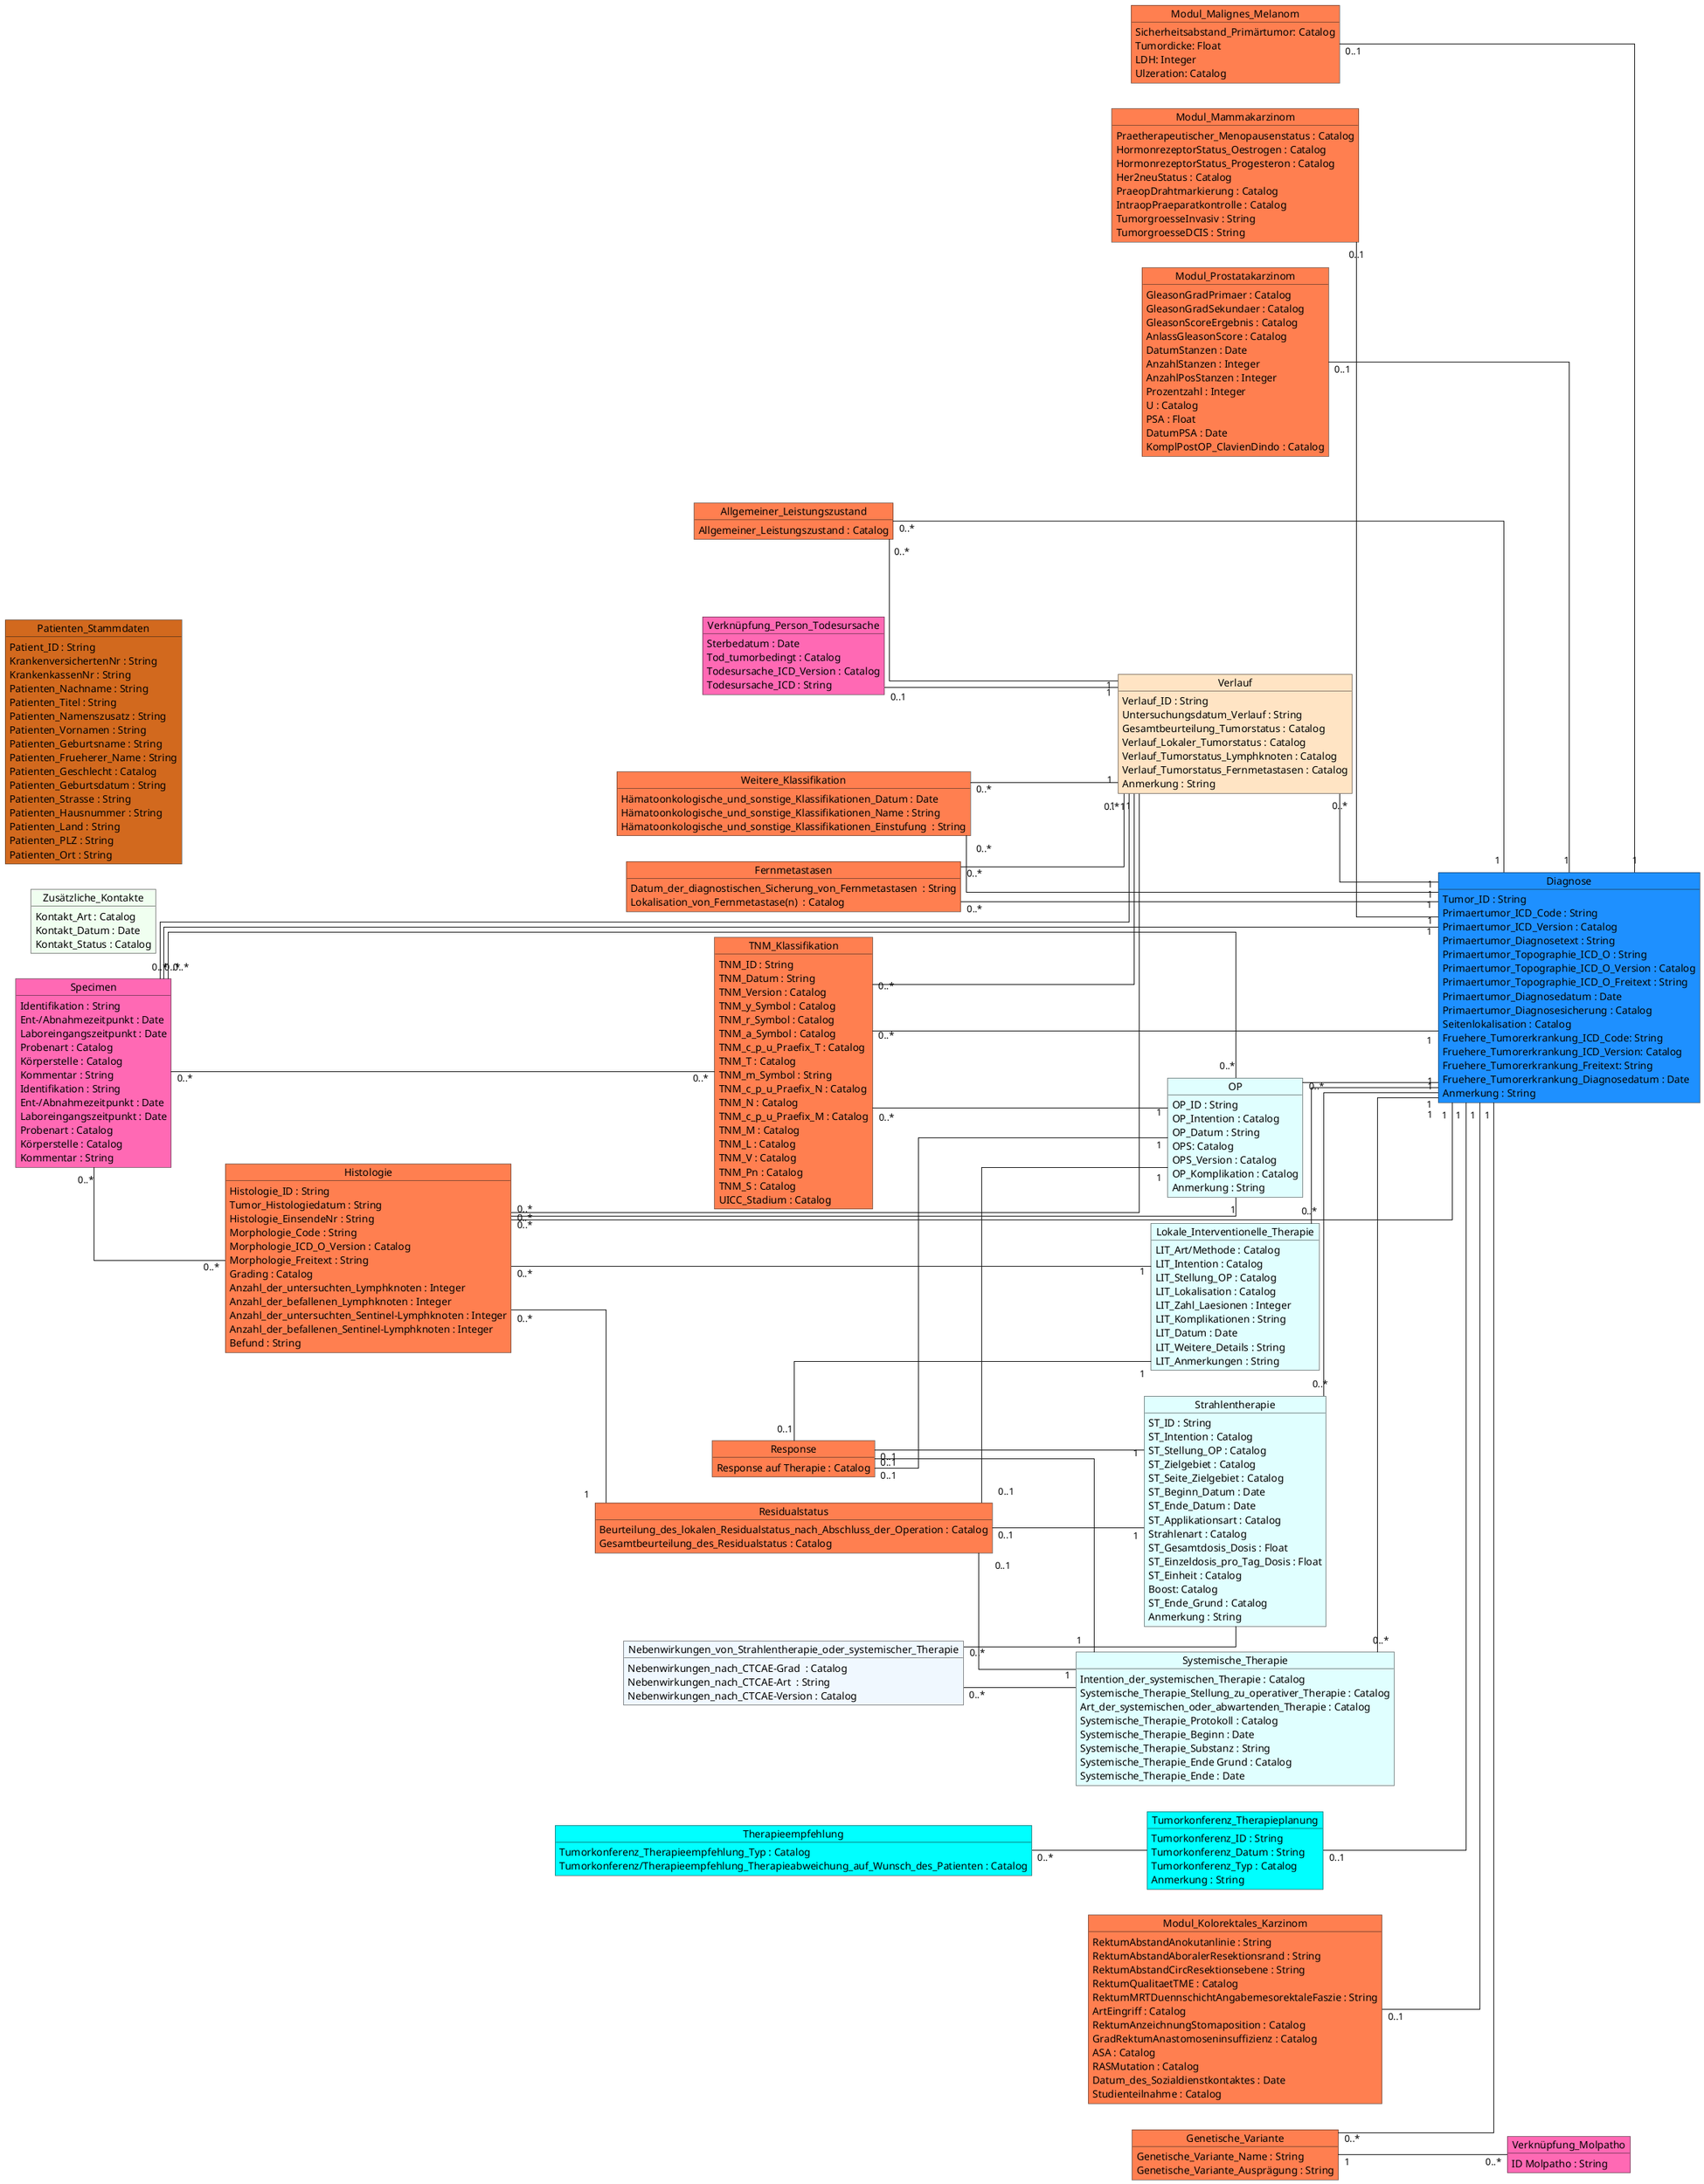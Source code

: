 @startuml

skinparam linetype ortho
left to right direction







object Diagnose #DodgerBlue {
  Tumor_ID : String
  Primaertumor_ICD_Code : String
  Primaertumor_ICD_Version : Catalog
  Primaertumor_Diagnosetext : String
  Primaertumor_Topographie_ICD_O : String
  Primaertumor_Topographie_ICD_O_Version : Catalog
  Primaertumor_Topographie_ICD_O_Freitext : String
  Primaertumor_Diagnosedatum : Date
  Primaertumor_Diagnosesicherung : Catalog
  Seitenlokalisation : Catalog
  Fruehere_Tumorerkrankung_ICD_Code: String
  Fruehere_Tumorerkrankung_ICD_Version: Catalog
  Fruehere_Tumorerkrankung_Freitext: String
  Fruehere_Tumorerkrankung_Diagnosedatum : Date
  Anmerkung : String
}



object Allgemeiner_Leistungszustand #Coral {
  Allgemeiner_Leistungszustand : Catalog

}

object OP #LightCyan {
  OP_ID : String
  OP_Intention : Catalog
  OP_Datum : String
  OPS: Catalog
  OPS_Version : Catalog
  OP_Komplikation : Catalog
  Anmerkung : String

}

object Strahlentherapie #LightCyan {
  ST_ID : String
  ST_Intention : Catalog
  ST_Stellung_OP : Catalog
  ST_Zielgebiet : Catalog
  ST_Seite_Zielgebiet : Catalog
  ST_Beginn_Datum : Date
  ST_Ende_Datum : Date
  ST_Applikationsart : Catalog
  Strahlenart : Catalog
  ST_Gesamtdosis_Dosis : Float
  ST_Einzeldosis_pro_Tag_Dosis : Float
  ST_Einheit : Catalog
  Boost: Catalog
  ST_Ende_Grund : Catalog
  Anmerkung : String
}

object Lokale_Interventionelle_Therapie #LightCyan {
LIT_Art/Methode : Catalog
LIT_Intention : Catalog
LIT_Stellung_OP : Catalog
LIT_Lokalisation : Catalog
LIT_Zahl_Laesionen : Integer
LIT_Komplikationen : String
LIT_Datum : Date
LIT_Weitere_Details : String
LIT_Anmerkungen : String
}


object Nebenwirkungen_von_Strahlentherapie_oder_systemischer_Therapie #AliceBlue {
  Nebenwirkungen_nach_CTCAE-Grad  : Catalog
  Nebenwirkungen_nach_CTCAE-Art  : String
  Nebenwirkungen_nach_CTCAE-Version : Catalog
}

object Systemische_Therapie #LightCyan {
  Intention_der_systemischen_Therapie : Catalog
  Systemische_Therapie_Stellung_zu_operativer_Therapie : Catalog
  Art_der_systemischen_oder_abwartenden_Therapie : Catalog
  Systemische_Therapie_Protokoll : Catalog
  Systemische_Therapie_Beginn : Date
  Systemische_Therapie_Substanz : String
  Systemische_Therapie_Ende Grund : Catalog
  Systemische_Therapie_Ende : Date
}

object Verlauf #Bisque {
  Verlauf_ID : String
  Untersuchungsdatum_Verlauf : String
  Gesamtbeurteilung_Tumorstatus : Catalog
  Verlauf_Lokaler_Tumorstatus : Catalog
  Verlauf_Tumorstatus_Lymphknoten : Catalog
  Verlauf_Tumorstatus_Fernmetastasen : Catalog
  Anmerkung : String
}


object Tumorkonferenz_Therapieplanung #Aqua {
  Tumorkonferenz_ID : String
  Tumorkonferenz_Datum : String
  Tumorkonferenz_Typ : Catalog
  Anmerkung : String
}

object Therapieempfehlung #Aqua {
  Tumorkonferenz_Therapieempfehlung_Typ : Catalog
  Tumorkonferenz/Therapieempfehlung_Therapieabweichung_auf_Wunsch_des_Patienten : Catalog
}


object Verknüpfung_Person_Todesursache #HotPink {
  Sterbedatum : Date
  Tod_tumorbedingt : Catalog
  Todesursache_ICD_Version : Catalog
  Todesursache_ICD : String
}

object Zusätzliche_Kontakte #HoneyDew {
  Kontakt_Art : Catalog
  Kontakt_Datum : Date
  Kontakt_Status : Catalog
}

object Specimen #HotPink {

  Identifikation : String
  Ent-/Abnahmezeitpunkt : Date
  Laboreingangszeitpunkt : Date
  Probenart : Catalog
  Körperstelle : Catalog
  Kommentar : String
  }

  object Verknüpfung_Molpatho #HotPink{
  ID Molpatho : String
  }


object Histologie #Coral {
  Histologie_ID : String
  Tumor_Histologiedatum : String
  Histologie_EinsendeNr : String
  Morphologie_Code : String
  Morphologie_ICD_O_Version : Catalog
  Morphologie_Freitext : String
  Grading : Catalog
  Anzahl_der_untersuchten_Lymphknoten : Integer
  Anzahl_der_befallenen_Lymphknoten : Integer
  Anzahl_der_untersuchten_Sentinel-Lymphknoten : Integer
  Anzahl_der_befallenen_Sentinel-Lymphknoten : Integer
  Befund : String
}


object TNM_Klassifikation #Coral {
  TNM_ID : String
  TNM_Datum : String
  TNM_Version : Catalog
  TNM_y_Symbol : Catalog
  TNM_r_Symbol : Catalog
  TNM_a_Symbol : Catalog
  TNM_c_p_u_Praefix_T : Catalog
  TNM_T : Catalog
  TNM_m_Symbol : String
  TNM_c_p_u_Praefix_N : Catalog
  TNM_N : Catalog
  TNM_c_p_u_Praefix_M : Catalog
  TNM_M : Catalog
  TNM_L : Catalog
  TNM_V : Catalog
  TNM_Pn : Catalog
  TNM_S : Catalog
  UICC_Stadium : Catalog
}


object Weitere_Klassifikation #Coral {
  Hämatoonkologische_und_sonstige_Klassifikationen_Datum : Date
  Hämatoonkologische_und_sonstige_Klassifikationen_Name : String
  Hämatoonkologische_und_sonstige_Klassifikationen_Einstufung  : String
}

object Residualstatus #Coral {
  Beurteilung_des_lokalen_Residualstatus_nach_Abschluss_der_Operation : Catalog
  Gesamtbeurteilung_des_Residualstatus : Catalog
}

object Response #Coral {
  Response auf Therapie : Catalog
}


object Fernmetastasen #Coral {
  Datum_der_diagnostischen_Sicherung_von_Fernmetastasen  : String
  Lokalisation_von_Fernmetastase(n)  : Catalog

}

object Genetische_Variante #Coral {

  Genetische_Variante_Name : String
  Genetische_Variante_Ausprägung : String

}

object Specimen #HotPink {

  Identifikation : String
  Ent-/Abnahmezeitpunkt : Date
  Laboreingangszeitpunkt : Date
  Probenart : Catalog
  Körperstelle : Catalog
  Kommentar : String

}




object Modul_Kolorektales_Karzinom #Coral {
  RektumAbstandAnokutanlinie : String
  RektumAbstandAboralerResektionsrand : String
  RektumAbstandCircResektionsebene : String
  RektumQualitaetTME : Catalog
  RektumMRTDuennschichtAngabemesorektaleFaszie : String
  ArtEingriff : Catalog
  RektumAnzeichnungStomaposition : Catalog
  GradRektumAnastomoseninsuffizienz : Catalog
  ASA : Catalog
  RASMutation : Catalog
  Datum_des_Sozialdienstkontaktes : Date
  Studienteilnahme : Catalog


}


object Modul_Malignes_Melanom #Coral {

  Sicherheitsabstand_Primärtumor: Catalog
  Tumordicke: Float
  LDH: Integer
  Ulzeration: Catalog
}

object Modul_Mammakarzinom #Coral {
  Praetherapeutischer_Menopausenstatus : Catalog
  HormonrezeptorStatus_Oestrogen : Catalog
  HormonrezeptorStatus_Progesteron : Catalog
  Her2neuStatus : Catalog
  PraeopDrahtmarkierung : Catalog
  IntraopPraeparatkontrolle : Catalog
  TumorgroesseInvasiv : String
  TumorgroesseDCIS : String
}

object Modul_Prostatakarzinom #Coral {
  GleasonGradPrimaer : Catalog
  GleasonGradSekundaer : Catalog
  GleasonScoreErgebnis : Catalog
  AnlassGleasonScore : Catalog
  DatumStanzen : Date
  AnzahlStanzen : Integer
  AnzahlPosStanzen : Integer
  Prozentzahl : Integer
  U : Catalog
  PSA : Float
  DatumPSA : Date
  KomplPostOP_ClavienDindo : Catalog

}


object Patienten_Stammdaten #Chocolate {
  Patient_ID : String
  KrankenversichertenNr : String
  KrankenkassenNr : String
  Patienten_Nachname : String
  Patienten_Titel : String
  Patienten_Namenszusatz : String
  Patienten_Vornamen : String
  Patienten_Geburtsname : String
  Patienten_Frueherer_Name : String
  Patienten_Geschlecht : Catalog
  Patienten_Geburtsdatum : String
  Patienten_Strasse : String
  Patienten_Hausnummer : String
  Patienten_Land : String
  Patienten_PLZ : String
  Patienten_Ort : String

}

Therapieempfehlung "0..*" -- Tumorkonferenz_Therapieplanung
Nebenwirkungen_von_Strahlentherapie_oder_systemischer_Therapie  "0..*" -- Strahlentherapie
Nebenwirkungen_von_Strahlentherapie_oder_systemischer_Therapie  "0..*" -- Systemische_Therapie
Verlauf "0..*" -- "1" Diagnose
Allgemeiner_Leistungszustand "0..*" -- "1" Diagnose
Allgemeiner_Leistungszustand "0..*" -- "1" Verlauf
Specimen "0..*" -- "0..*" Verlauf
Specimen "0..*" -- "1" Diagnose
Specimen "0..*" -- "0..*" OP
Specimen "0..*" -- "0..*" Histologie
Specimen "0..*" -- "0..*" TNM_Klassifikation
Strahlentherapie "0..*" -- "1" Diagnose
Systemische_Therapie "0..*" -- "1" Diagnose
Histologie "0..*" -- "1" Diagnose
Histologie "0..*" -- "1" Residualstatus
TNM_Klassifikation "0..*" -- "1" Diagnose
TNM_Klassifikation "0..*" -- "1" OP
OP "0..*" -- "1" Diagnose
TNM_Klassifikation "0..*" -- "1" Verlauf
Histologie "0..*" -- "1" OP
Histologie "0..*" -- "1" Lokale_Interventionelle_Therapie
Histologie "0..*" -- "1" Verlauf
Weitere_Klassifikation "0..*" -- "1" Diagnose
Weitere_Klassifikation "0..*" -- "1" Verlauf
Fernmetastasen "0..*" -- "1" Diagnose
Fernmetastasen "0..*" -- "1" Verlauf
Verknüpfung_Person_Todesursache "0..1" -- "1" Verlauf
Residualstatus "0..1" -- "1" OP
Residualstatus "0..1" -- "1" Strahlentherapie
Residualstatus "0..1" -- "1" Systemische_Therapie
Response "0..1" -- "1" Strahlentherapie
Response "0..1" -- "1" Systemische_Therapie
Response "0..1" -- "1" OP
Response "0..1" -- "1" Lokale_Interventionelle_Therapie
Tumorkonferenz_Therapieplanung "0..1" -- "1" Diagnose
Genetische_Variante "0..*" -- "1" Diagnose
Modul_Kolorektales_Karzinom "0..1" -- "1" Diagnose
Modul_Malignes_Melanom "0..1" -- "1" Diagnose
Modul_Mammakarzinom "0..1" -- "1" Diagnose
Modul_Prostatakarzinom "0..1" -- "1" Diagnose
Lokale_Interventionelle_Therapie "0..*" -- "1" Diagnose
Genetische_Variante "1" -- "0..*" Verknüpfung_Molpatho
@enduml